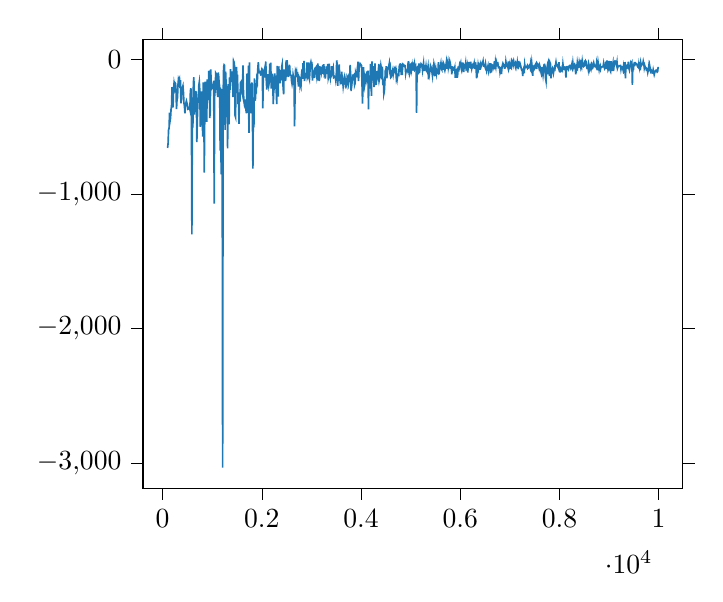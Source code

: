 % This file was created by tikzplotlib v0.9.1.
\begin{tikzpicture}

\definecolor{color0}{rgb}{0.122,0.467,0.706}

\begin{axis}[
tick align=outside,
tick pos=both,
x grid style={white!69.02!black},
xmin=-394.5, xmax=10484.5,
xtick style={color=black},
y grid style={white!69.02!black},
ymin=-3185.4, ymax=143.736,
ytick style={color=black}
]
\addplot [semithick, color0]
table {%
100 -659.927
110 -626.559
120 -527.36
130 -513.279
140 -397.438
150 -459.952
160 -436.701
170 -373.573
180 -351.196
190 -208.544
200 -293.283
210 -359.06
220 -224.915
230 -181.949
240 -208.37
250 -176.12
260 -181.251
270 -228.416
280 -371.97
290 -302.505
300 -287.725
310 -190.874
320 -146.163
330 -155.727
340 -145.514
350 -214.443
360 -156.692
370 -328.378
380 -294.597
390 -211.698
400 -210.88
410 -198.301
420 -247.032
430 -326.734
440 -348.329
450 -402.88
460 -352.197
470 -325.819
480 -310.603
490 -325.131
500 -338.575
510 -371.718
520 -369.737
530 -359.583
540 -356.283
550 -373.19
560 -237.528
570 -215.907
580 -337.207
590 -1302.041
600 -408.449
610 -507.784
620 -178.285
630 -134.847
640 -411.803
650 -256.874
660 -339.719
670 -236.195
680 -272.746
690 -616.716
700 -444.954
710 -332.598
720 -286.584
730 -195.617
740 -170.425
750 -234.061
760 -502.056
770 -456.315
780 -305.815
790 -239.187
800 -473.253
810 -576.003
820 -173.431
830 -293.046
840 -841.926
850 -382.443
860 -167.257
870 -239.311
880 -410.491
890 -465.913
900 -150.195
910 -245.281
920 -303.42
930 -92.625
940 -91.74
950 -437.578
960 -391.142
970 -76.804
980 -181.467
990 -207.201
1000 -194.268
1010 -191.463
1020 -224.045
1030 -160.331
1040 -1073.63
1050 -218.555
1060 -251.26
1070 -102.191
1080 -108.156
1090 -196.347
1100 -205.283
1110 -282.389
1120 -99.734
1130 -126.002
1140 -180.975
1150 -200.213
1160 -679.735
1170 -214.025
1180 -855.959
1190 -223.773
1200 -276.55
1210 -3034.076
1220 -276.299
1230 -59.9
1240 -42.799
1250 -47.098
1260 -525.077
1270 -92.199
1280 -187.92
1290 -291.098
1300 -233.628
1310 -663.492
1320 -186.009
1330 -389.918
1340 -485.106
1350 -135.422
1360 -227.464
1370 -73.677
1380 -169.908
1390 -146.324
1400 -92.171
1410 -159.252
1420 -281.797
1430 -13.298
1440 -22.968
1450 -51.084
1460 -418.441
1470 -430.383
1480 -166.339
1490 -58.232
1500 -168.534
1510 -115.568
1520 -333.668
1530 -300.689
1540 -481.481
1550 -247.507
1560 -315.295
1570 -175.622
1580 -169.372
1590 -194.296
1600 -241.445
1610 -260.843
1620 -46.952
1630 -250.98
1640 -315.985
1650 -338.966
1660 -324.107
1670 -299.195
1680 -377.989
1690 -401.738
1700 -106.939
1710 -284.204
1720 -398.61
1730 -47.667
1740 -548.175
1750 -24.027
1760 -334.038
1770 -402.974
1780 -330.623
1790 -243.153
1800 -172.695
1810 -379.917
1820 -813.552
1830 -317.215
1840 -506.987
1850 -143.653
1860 -304.111
1870 -303.169
1880 -210.463
1890 -223.667
1900 -147.01
1910 -163.101
1920 -63.237
1930 -23.639
1940 -98.815
1950 -96.471
1960 -93.552
1970 -106.958
1980 -116.862
1990 -114.975
2000 -83.597
2010 -94.91
2020 -366.186
2030 -98.061
2040 -109.333
2050 -89.562
2060 -68.667
2070 -137.827
2080 -19.53
2090 -153.871
2100 -226.597
2110 -168.155
2120 -112.825
2130 -156.515
2140 -194.588
2150 -169.865
2160 -33.443
2170 -96.031
2180 -27.129
2190 -218.987
2200 -179.724
2210 -107.905
2220 -133.811
2230 -334.951
2240 -238.697
2250 -217.626
2260 -105.846
2270 -188.263
2280 -122.258
2290 -228.492
2300 -333.423
2310 -50.276
2320 -156.819
2330 -278.594
2340 -53.471
2350 -97.488
2360 -96.63
2370 -179.967
2380 -82.309
2390 -157.737
2400 -60.048
2410 -39.559
2420 -130.111
2430 -216.381
2440 -261.31
2450 -76.741
2460 -121.697
2470 -106.227
2480 -163.483
2490 -8.824
2500 -133.834
2510 -7.588
2520 -126.662
2530 -51.233
2540 -133.666
2550 -74.384
2560 -42.312
2570 -111.144
2580 -118.19
2590 -120.835
2600 -163.835
2610 -185.361
2620 -162.77
2630 -115.178
2640 -135.71
2650 -186.249
2660 -499.681
2670 -265.177
2680 -87.865
2690 -99.455
2700 -87.59
2710 -132.067
2720 -95.446
2730 -164.565
2740 -204.168
2750 -131.007
2760 -139.044
2770 -194.36
2780 -169.008
2790 -189.918
2800 -116.541
2810 -76.607
2820 -145.829
2830 -29.248
2840 -74.925
2850 -13.09
2860 -163.795
2870 -124.81
2880 -112.687
2890 -107.93
2900 -141.821
2910 -24.282
2920 -136.893
2930 -126.702
2940 -23.847
2950 -135.869
2960 -150.645
2970 -91.159
2980 -37.539
2990 -21.488
3000 -42.427
3010 -36.961
3020 -159.807
3030 -94.015
3040 -98.942
3050 -88.598
3060 -140.543
3070 -70.847
3080 -70.931
3090 -63.375
3100 -101.604
3110 -135.046
3120 -111.011
3130 -31.344
3140 -159.179
3150 -104.112
3160 -163.605
3170 -52.914
3180 -114.097
3190 -60.595
3200 -90.421
3210 -56.641
3220 -111.267
3230 -43.935
3240 -79.239
3250 -37.928
3260 -115.942
3270 -109.027
3280 -143.721
3290 -98.108
3300 -53.664
3310 -111.063
3320 -70.011
3330 -35.952
3340 -142.676
3350 -127.538
3360 -33.395
3370 -110.604
3380 -135.776
3390 -85.569
3400 -132.236
3410 -53.241
3420 -106.92
3430 -94.651
3440 -72.869
3450 -135.908
3460 -132.564
3470 -128.317
3480 -131.561
3490 -157.786
3500 -130.087
3510 -8.951
3520 -50.735
3530 -197.938
3540 -114.555
3550 -139.017
3560 -38.457
3570 -136.976
3580 -169.387
3590 -157.706
3600 -185.511
3610 -93.138
3620 -187.629
3630 -164.854
3640 -205.12
3650 -177.025
3660 -146.444
3670 -127.664
3680 -146.158
3690 -196.36
3700 -186.664
3710 -197.394
3720 -133.779
3730 -144.503
3740 -134.641
3750 -179.581
3760 -159.304
3770 -143.333
3780 -43.08
3790 -116.626
3800 -236.675
3810 -144.438
3820 -167.459
3830 -130.77
3840 -138.144
3850 -119.603
3860 -114.998
3870 -192.856
3880 -180.896
3890 -102.795
3900 -118.036
3910 -123.5
3920 -90.788
3930 -129.685
3940 -18.256
3950 -163.617
3960 -69.077
3970 -46.801
3980 -32.632
3990 -37.419
4000 -42.346
4010 -47.849
4020 -188.094
4030 -331.227
4040 -160.603
4050 -60.496
4060 -142.897
4070 -201.334
4080 -180.573
4090 -118.663
4100 -123.892
4110 -145.458
4120 -91.612
4130 -128.078
4140 -85.41
4150 -372.327
4160 -122.054
4170 -155.127
4180 -218.683
4190 -36.198
4200 -133.462
4210 -272.521
4220 -16.145
4230 -105.14
4240 -82.485
4250 -52.544
4260 -206.978
4270 -184.272
4280 -31.574
4290 -136.476
4300 -192.189
4310 -129.578
4320 -94.453
4330 -94.09
4340 -124.778
4350 -80.463
4360 -35.931
4370 -151.041
4380 -132.989
4390 -84.538
4400 -46.532
4410 -67.399
4420 -149.557
4430 -56.688
4440 -190.726
4450 -150.031
4460 -257.726
4470 -240.174
4480 -173.724
4490 -83.99
4500 -83.64
4510 -52.412
4520 -142.047
4530 -106.458
4540 -65.975
4550 -67.145
4560 -51.202
4570 -31.031
4580 -81.306
4590 -65.249
4600 -136.477
4610 -131.921
4620 -103.282
4630 -90.263
4640 -76.73
4650 -110.237
4660 -85.547
4670 -74.837
4680 -66.597
4690 -88.666
4700 -77.745
4710 -133.361
4720 -110.403
4730 -145.886
4740 -119.394
4750 -118.961
4760 -120.28
4770 -55.786
4780 -39.709
4790 -37.046
4800 -40.76
4810 -117.717
4820 -63.299
4830 -117.674
4840 -36.138
4850 -38.863
4860 -50.182
4870 -52.387
4880 -46.829
4890 -48.712
4900 -106.922
4910 -86.079
4920 -88.54
4930 -80.567
4940 -89.792
4950 -22.008
4960 -20.968
4970 -50.578
4980 -110.872
4990 -98.847
5000 -40.01
5010 -36.027
5020 -75.441
5030 -48.776
5040 -84.33
5050 -25.482
5060 -74.802
5070 -80.208
5080 -32.954
5090 -50.437
5100 -45.919
5110 -86.689
5120 -399.621
5130 -58.183
5140 -118.624
5150 -48.347
5160 -112.005
5170 -31.696
5180 -102.179
5190 -50.777
5200 -52.713
5210 -35.26
5220 -41.077
5230 -55.05
5240 -84.447
5250 -56.475
5260 -30.845
5270 -87.872
5280 -42.622
5290 -74.219
5300 -78.808
5310 -50.786
5320 -83.346
5330 -91.286
5340 -72.416
5350 -53.325
5360 -150.581
5370 -68.94
5380 -107.225
5390 -81.063
5400 -48.333
5410 -58.188
5420 -86.224
5430 -96.97
5440 -123.251
5450 -74.12
5460 -87.451
5470 -35.768
5480 -54.193
5490 -119.566
5500 -117.776
5510 -79.721
5520 -110.868
5530 -87.508
5540 -97.686
5550 -102.638
5560 -21.736
5570 -113.38
5580 -88.881
5590 -63.635
5600 -53.199
5610 -31.53
5620 -71.646
5630 -79.284
5640 -25.055
5650 -78.806
5660 -28.059
5670 -36.945
5680 -70.463
5690 -84.222
5700 -66.821
5710 -48.277
5720 -23.184
5730 -71.933
5740 -26.994
5750 -12.465
5760 -60.616
5770 -37.013
5780 -47.761
5790 -16.738
5800 -31.998
5810 -63.064
5820 -60.646
5830 -112.41
5840 -61.899
5850 -59.717
5860 -64.808
5870 -80.171
5880 -77.872
5890 -62.332
5900 -139.184
5910 -105.238
5920 -81.222
5930 -77.761
5940 -138.912
5950 -108.183
5960 -53.982
5970 -92.031
5980 -56.36
5990 -35.67
6000 -44.757
6010 -30.155
6020 -71.224
6030 -85.866
6040 -67.162
6050 -24.011
6060 -58.543
6070 -95.393
6080 -44.054
6090 -48.495
6100 -56.261
6110 -29.342
6120 -73.578
6130 -68.311
6140 -48.785
6150 -98.889
6160 -65.772
6170 -21.694
6180 -60.536
6190 -59.547
6200 -62.105
6210 -19.281
6220 -51.552
6230 -71.168
6240 -48.684
6250 -42.037
6260 -54.087
6270 -45.9
6280 -30.197
6290 -73.025
6300 -30.967
6310 -29.391
6320 -72.656
6330 -142.567
6340 -44.844
6350 -79.622
6360 -42.377
6370 -65.082
6380 -37.082
6390 -41.781
6400 -78.725
6410 -39.701
6420 -53.789
6430 -39.763
6440 -27.241
6450 -30.28
6460 -14.787
6470 -51.907
6480 -51.183
6490 -45.483
6500 -57.756
6510 -34.697
6520 -62.03
6530 -83.688
6540 -62.65
6550 -65.537
6560 -49.817
6570 -84.775
6580 -63.674
6590 -63.666
6600 -30.18
6610 -97.236
6620 -94.785
6630 -39.386
6640 -41.675
6650 -50.83
6660 -71.843
6670 -59.418
6680 -46.137
6690 -15.059
6700 -76.573
6710 -25.092
6720 -52.326
6730 -17.715
6740 -30.072
6750 -40.834
6760 -35.028
6770 -59.867
6780 -56.724
6790 -60.05
6800 -93.914
6810 -71.45
6820 -66.553
6830 -111.629
6840 -71.068
6850 -43.809
6860 -31.065
6870 -39.92
6880 -40.683
6890 -66.05
6900 -66.978
6910 -62.284
6920 -18.251
6930 -41.412
6940 -48.956
6950 -44.663
6960 -59.798
6970 -16.73
6980 -68.563
6990 -53.927
7000 -34.926
7010 -65.109
7020 -62.77
7030 -67.608
7040 -17.925
7050 -29.413
7060 -18.926
7070 -40.682
7080 -19.345
7090 -38.267
7100 -34.426
7110 -52.618
7120 -24.704
7130 -29.533
7140 -51.543
7150 -24.801
7160 -60.537
7170 -64.463
7180 -14.436
7190 -51.853
7200 -53.912
7210 -39.021
7220 -51.997
7230 -70.434
7240 -82.255
7250 -83.581
7260 -125.802
7270 -77.685
7280 -66.846
7290 -104.88
7300 -40.268
7310 -64.379
7320 -60.511
7330 -61.413
7340 -57.677
7350 -49.772
7360 -70.103
7370 -66.673
7380 -51.734
7390 -47.109
7400 -42.339
7410 -60.826
7420 -30.738
7430 -56.415
7440 -24.495
7450 -63.731
7460 -124.543
7470 -63.849
7480 -52.312
7490 -50.159
7500 -66.291
7510 -55.318
7520 -36.131
7530 -30.384
7540 -74.483
7550 -32.518
7560 -38.032
7570 -38.118
7580 -49.376
7590 -66.984
7600 -45.107
7610 -58.45
7620 -82.96
7630 -100.092
7640 -59.417
7650 -98.838
7660 -84.788
7670 -117.593
7680 -86.014
7690 -41.007
7700 -39.73
7710 -54.008
7720 -141.455
7730 -163.737
7740 -85.938
7750 -63.687
7760 -113.454
7770 -44.174
7780 -22.448
7790 -41.231
7800 -125.825
7810 -26.826
7820 -37.188
7830 -142.62
7840 -101.435
7850 -80.475
7860 -67.874
7870 -78.85
7880 -101.832
7890 -77.605
7900 -62.508
7910 -70.575
7920 -43.679
7930 -21.764
7940 -45.66
7950 -40.003
7960 -44.505
7970 -58.959
7980 -68.336
7990 -22.238
8000 -96.743
8010 -54.46
8020 -93.457
8030 -91.678
8040 -85.215
8050 -67.873
8060 -77.996
8070 -35.408
8080 -64.599
8090 -70.451
8100 -62.827
8110 -59.003
8120 -59.59
8130 -137.576
8140 -60.251
8150 -55.808
8160 -55.723
8170 -74.059
8180 -79.253
8190 -56.371
8200 -48.773
8210 -46.996
8220 -57.636
8230 -69.525
8240 -58.746
8250 -39.771
8260 -58.709
8270 -25.978
8280 -59.827
8290 -45.474
8300 -40.153
8310 -61.238
8320 -77.431
8330 -113.584
8340 -56.895
8350 -64.532
8360 -25.309
8370 -49.01
8380 -17.102
8390 -64.896
8400 -23.413
8410 -41.198
8420 -29.036
8430 -56.869
8440 -36.283
8450 -53.677
8460 -16.247
8470 -43.243
8480 -41.051
8490 -54.421
8500 -50.467
8510 -10.587
8520 -51.327
8530 -14.283
8540 -20.234
8550 -56.976
8560 -50.123
8570 -56.151
8580 -77.018
8590 -34.342
8600 -48.844
8610 -75.036
8620 -57.512
8630 -46.476
8640 -68.586
8650 -48.345
8660 -70.438
8670 -66.919
8680 -37.888
8690 -25.376
8700 -41.786
8710 -55.431
8720 -56.061
8730 -48.762
8740 -58.262
8750 -25.484
8760 -47.815
8770 -82.706
8780 -27.219
8790 -53.166
8800 -78.362
8810 -57.286
8820 -48.102
8830 -71.735
8840 -56.139
8850 -55.909
8860 -58.207
8870 -56.102
8880 -53.711
8890 -31.746
8900 -59.379
8910 -69.903
8920 -60.373
8930 -36.157
8940 -45.007
8950 -73.109
8960 -9.082
8970 -49.002
8980 -80.621
8990 -70.705
9000 -13.939
9010 -67.866
9020 -81.855
9030 -91.038
9040 -14.662
9050 -89.336
9060 -40.197
9070 -47.131
9080 -27.374
9090 -89.136
9100 -52.3
9110 -34.809
9120 -14.038
9130 -15.523
9140 -30.276
9150 -44.354
9160 -21.67
9170 -67.72
9180 -57.016
9190 -53.828
9200 -50.918
9210 -48.491
9220 -48.665
9230 -47.674
9240 -75.891
9250 -56.378
9260 -58.349
9270 -60.798
9280 -76.693
9290 -52.966
9300 -83.966
9310 -72.946
9320 -23.292
9330 -142.982
9340 -52.275
9350 -63.935
9360 -54.995
9370 -61.12
9380 -48.266
9390 -18.743
9400 -67.481
9410 -81.684
9420 -59.473
9430 -52.066
9440 -24.062
9450 -30.845
9460 -23.251
9470 -191.038
9480 -33.984
9490 -82.671
9500 -42.229
9510 -26.966
9520 -27.009
9530 -38.236
9540 -31.75
9550 -36.569
9560 -37.053
9570 -51.451
9580 -58.246
9590 -61.967
9600 -34.406
9610 -57.86
9620 -22.42
9630 -82.791
9640 -28.877
9650 -47.342
9660 -38.991
9670 -34.758
9680 -38.553
9690 -15.746
9700 -32.264
9710 -65.962
9720 -48.552
9730 -61.641
9740 -62.15
9750 -76.51
9760 -71.306
9770 -76.232
9780 -99.626
9790 -81.391
9800 -54.561
9810 -89.961
9820 -50.994
9830 -71.358
9840 -90.132
9850 -81.575
9860 -87.636
9870 -103.067
9880 -101.53
9890 -79.293
9900 -97.156
9910 -114.952
9920 -99.788
9930 -88.97
9940 -85.75
9950 -82.187
9960 -87.932
9970 -95.994
9980 -91.661
9990 -57.837
};
\end{axis}

\end{tikzpicture}
